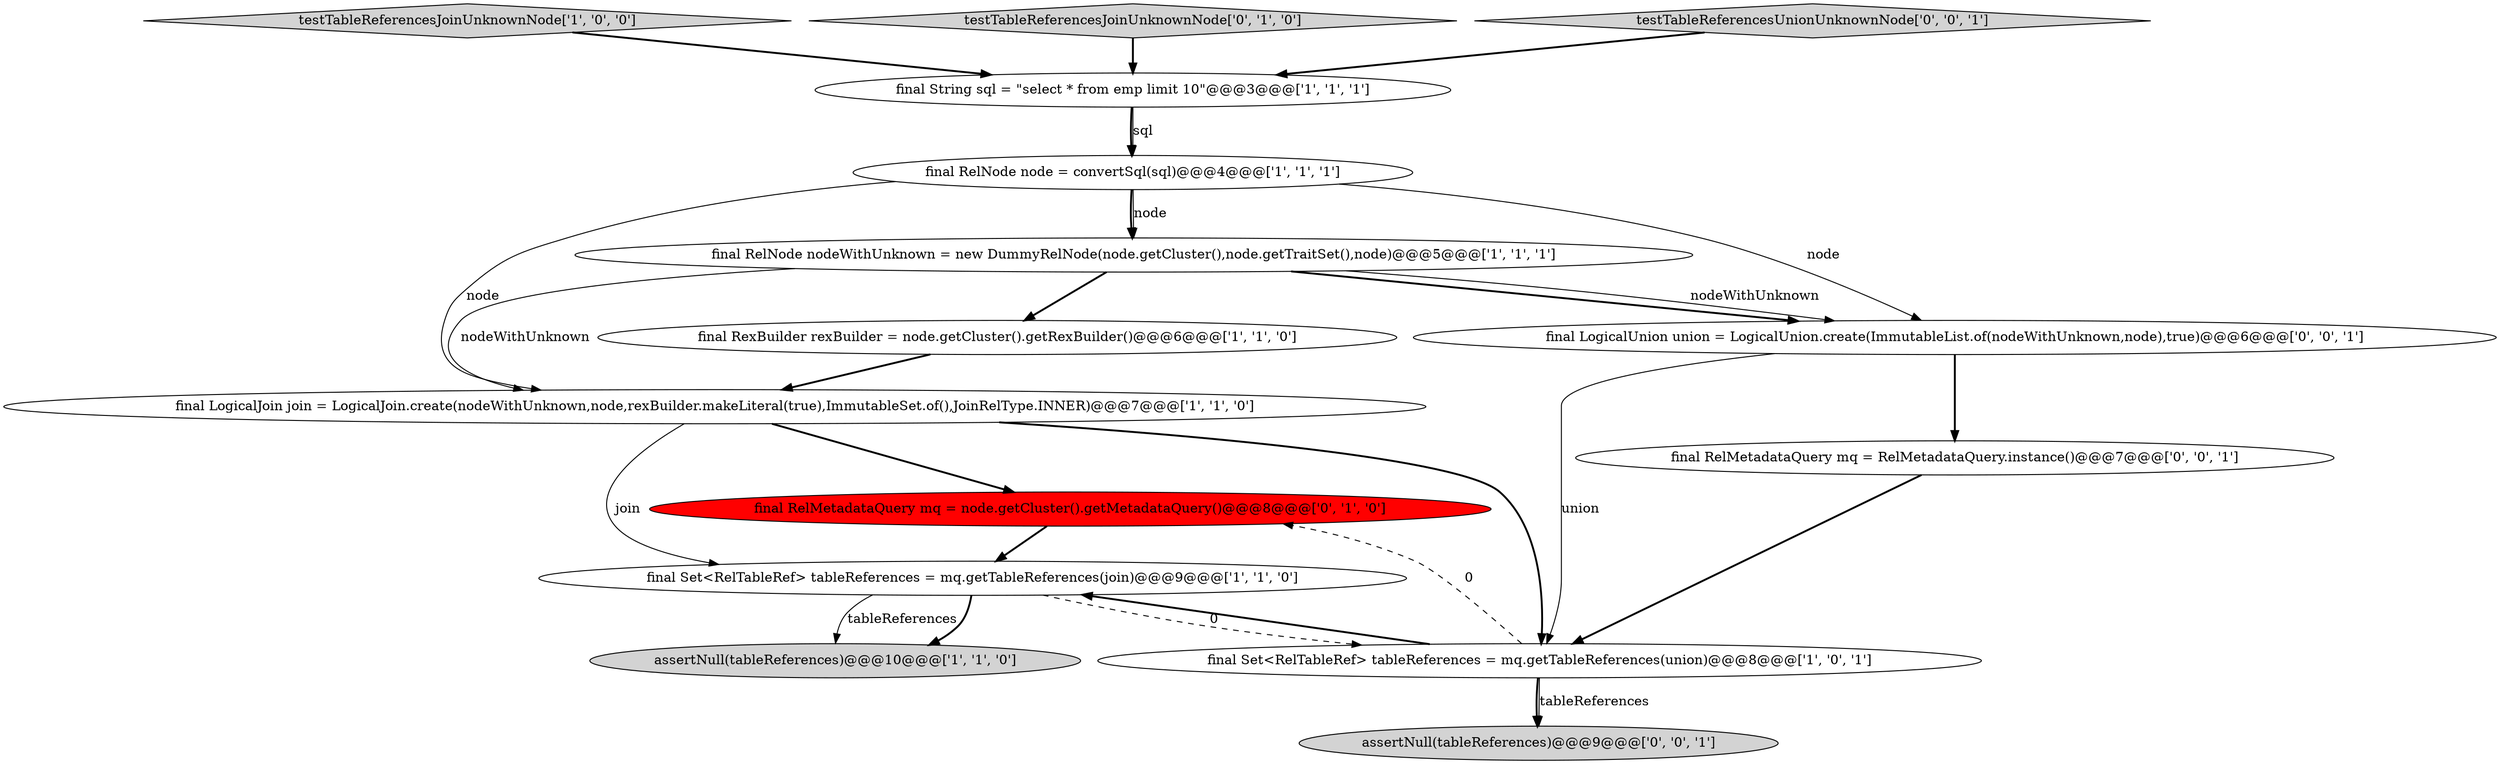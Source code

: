 digraph {
8 [style = filled, label = "testTableReferencesJoinUnknownNode['1', '0', '0']", fillcolor = lightgray, shape = diamond image = "AAA0AAABBB1BBB"];
7 [style = filled, label = "assertNull(tableReferences)@@@10@@@['1', '1', '0']", fillcolor = lightgray, shape = ellipse image = "AAA0AAABBB1BBB"];
3 [style = filled, label = "final LogicalJoin join = LogicalJoin.create(nodeWithUnknown,node,rexBuilder.makeLiteral(true),ImmutableSet.of(),JoinRelType.INNER)@@@7@@@['1', '1', '0']", fillcolor = white, shape = ellipse image = "AAA0AAABBB1BBB"];
9 [style = filled, label = "testTableReferencesJoinUnknownNode['0', '1', '0']", fillcolor = lightgray, shape = diamond image = "AAA0AAABBB2BBB"];
5 [style = filled, label = "final RexBuilder rexBuilder = node.getCluster().getRexBuilder()@@@6@@@['1', '1', '0']", fillcolor = white, shape = ellipse image = "AAA0AAABBB1BBB"];
10 [style = filled, label = "final RelMetadataQuery mq = node.getCluster().getMetadataQuery()@@@8@@@['0', '1', '0']", fillcolor = red, shape = ellipse image = "AAA1AAABBB2BBB"];
11 [style = filled, label = "final RelMetadataQuery mq = RelMetadataQuery.instance()@@@7@@@['0', '0', '1']", fillcolor = white, shape = ellipse image = "AAA0AAABBB3BBB"];
14 [style = filled, label = "testTableReferencesUnionUnknownNode['0', '0', '1']", fillcolor = lightgray, shape = diamond image = "AAA0AAABBB3BBB"];
6 [style = filled, label = "final RelNode nodeWithUnknown = new DummyRelNode(node.getCluster(),node.getTraitSet(),node)@@@5@@@['1', '1', '1']", fillcolor = white, shape = ellipse image = "AAA0AAABBB1BBB"];
13 [style = filled, label = "final LogicalUnion union = LogicalUnion.create(ImmutableList.of(nodeWithUnknown,node),true)@@@6@@@['0', '0', '1']", fillcolor = white, shape = ellipse image = "AAA0AAABBB3BBB"];
0 [style = filled, label = "final Set<RelTableRef> tableReferences = mq.getTableReferences(union)@@@8@@@['1', '0', '1']", fillcolor = white, shape = ellipse image = "AAA0AAABBB1BBB"];
4 [style = filled, label = "final RelNode node = convertSql(sql)@@@4@@@['1', '1', '1']", fillcolor = white, shape = ellipse image = "AAA0AAABBB1BBB"];
1 [style = filled, label = "final String sql = \"select * from emp limit 10\"@@@3@@@['1', '1', '1']", fillcolor = white, shape = ellipse image = "AAA0AAABBB1BBB"];
12 [style = filled, label = "assertNull(tableReferences)@@@9@@@['0', '0', '1']", fillcolor = lightgray, shape = ellipse image = "AAA0AAABBB3BBB"];
2 [style = filled, label = "final Set<RelTableRef> tableReferences = mq.getTableReferences(join)@@@9@@@['1', '1', '0']", fillcolor = white, shape = ellipse image = "AAA0AAABBB1BBB"];
5->3 [style = bold, label=""];
1->4 [style = bold, label=""];
4->6 [style = bold, label=""];
0->12 [style = bold, label=""];
0->2 [style = bold, label=""];
4->13 [style = solid, label="node"];
13->0 [style = solid, label="union"];
13->11 [style = bold, label=""];
0->10 [style = dashed, label="0"];
3->0 [style = bold, label=""];
4->6 [style = solid, label="node"];
14->1 [style = bold, label=""];
8->1 [style = bold, label=""];
3->10 [style = bold, label=""];
6->5 [style = bold, label=""];
11->0 [style = bold, label=""];
3->2 [style = solid, label="join"];
2->0 [style = dashed, label="0"];
6->13 [style = bold, label=""];
10->2 [style = bold, label=""];
2->7 [style = solid, label="tableReferences"];
1->4 [style = solid, label="sql"];
2->7 [style = bold, label=""];
9->1 [style = bold, label=""];
4->3 [style = solid, label="node"];
0->12 [style = solid, label="tableReferences"];
6->13 [style = solid, label="nodeWithUnknown"];
6->3 [style = solid, label="nodeWithUnknown"];
}

